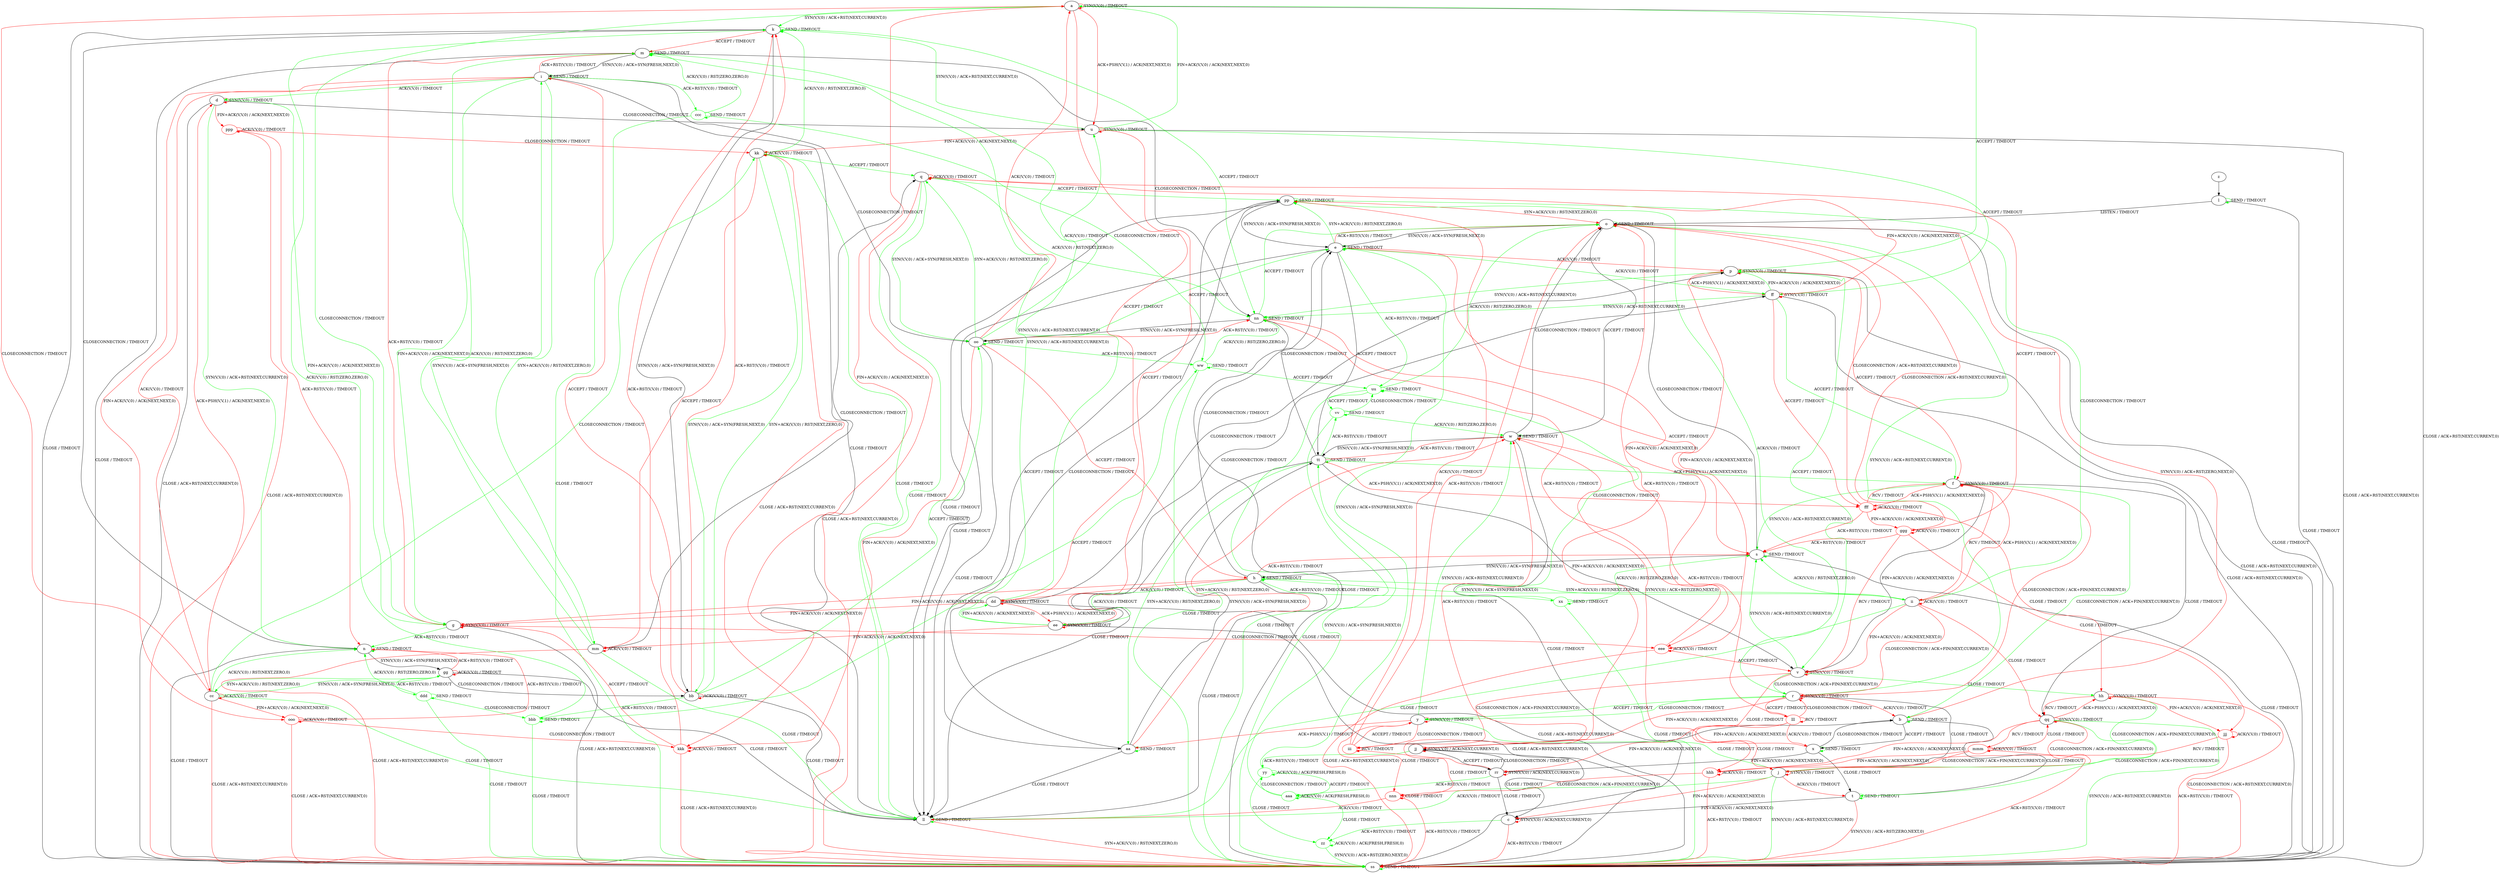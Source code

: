 digraph "" {
	graph ["Incoming time"=2.054276704788208,
		"Outgoing time"=3.1381335258483887,
		Output="{'States': 68, 'Transitions': 1023, 'Filename': '../results/tcp/TCP_Linux_Server-TCP_FreeBSD_Server-yices-2.dot'}",
		Reference="{'States': 58, 'Transitions': 685, 'Filename': '../subjects/tcp/TCP_Linux_Server.dot'}",
		Solver=yices,
		Updated="{'States': 56, 'Transitions': 716, 'Filename': '../subjects/tcp/TCP_FreeBSD_Server.dot'}",
		"f-measure"=0.5396145610278372,
		precision=0.5279329608938548,
		recall=0.5518248175182482
	];
	a -> a [key=0,
	color=red,
	label="SYN(V,V,0) / TIMEOUT"];
a -> k [key=0,
color=green,
label="SYN(V,V,0) / ACK+RST(NEXT,CURRENT,0)"];
a -> p [key=0,
color=green,
label="ACCEPT / TIMEOUT"];
a -> u [key=0,
color=red,
label="ACK+PSH(V,V,1) / ACK(NEXT,NEXT,0)"];
a -> dd [key=0,
color=red,
label="ACCEPT / TIMEOUT"];
a -> ss [key=0,
label="CLOSE / ACK+RST(NEXT,CURRENT,0)"];
kkk [color=red];
a -> kkk [key=0,
color=red,
label="FIN+ACK(V,V,0) / ACK(NEXT,NEXT,0)"];
b -> b [key=0,
color=green,
label="SEND / TIMEOUT"];
b -> o [key=0,
color=red,
label="SYN(V,V,0) / ACK+RST(ZERO,NEXT,0)"];
b -> t [key=0,
label="CLOSE / TIMEOUT"];
b -> x [key=0,
label="ACCEPT / TIMEOUT"];
b -> jj [key=0,
label="FIN+ACK(V,V,0) / ACK(NEXT,NEXT,0)"];
c -> c [key=0,
color=red,
label="SYN(V,V,0) / ACK(NEXT,CURRENT,0)"];
c -> ss [key=0,
color=red,
label="ACK+RST(V,V,0) / TIMEOUT"];
zz [color=green];
c -> zz [key=0,
color=green,
label="ACK+RST(V,V,0) / TIMEOUT"];
d -> d [key=0,
color=red,
label="SYN(V,V,0) / TIMEOUT"];
d -> g [key=0,
color=green,
label="FIN+ACK(V,V,0) / ACK(NEXT,NEXT,0)"];
d -> n [key=0,
color=green,
label="SYN(V,V,0) / ACK+RST(NEXT,CURRENT,0)"];
d -> u [key=0,
label="CLOSECONNECTION / TIMEOUT"];
d -> ss [key=0,
label="CLOSE / ACK+RST(NEXT,CURRENT,0)"];
ppp [color=red];
d -> ppp [key=0,
color=red,
label="FIN+ACK(V,V,0) / ACK(NEXT,NEXT,0)"];
e -> e [key=0,
color=green,
label="SEND / TIMEOUT"];
e -> o [key=0,
color=red,
label="ACK+RST(V,V,0) / TIMEOUT"];
e -> p [key=0,
color=red,
label="ACK(V,V,0) / TIMEOUT"];
e -> ff [key=0,
color=green,
label="ACK(V,V,0) / TIMEOUT"];
e -> ll [key=0,
label="CLOSE / TIMEOUT"];
e -> pp [key=0,
color=green,
label="SYN+ACK(V,V,0) / RST(NEXT,ZERO,0)"];
e -> tt [key=0,
label="ACCEPT / TIMEOUT"];
uu [color=green];
e -> uu [key=0,
color=green,
label="ACK+RST(V,V,0) / TIMEOUT"];
eee [color=red];
e -> eee [key=0,
color=red,
label="FIN+ACK(V,V,0) / ACK(NEXT,NEXT,0)"];
f -> b [key=0,
color=green,
label="CLOSECONNECTION / ACK+FIN(NEXT,CURRENT,0)"];
f -> f [key=0,
color=red,
label="SYN(V,V,0) / TIMEOUT"];
f -> r [key=0,
color=red,
label="CLOSECONNECTION / ACK+FIN(NEXT,CURRENT,0)"];
f -> s [key=0,
color=green,
label="SYN(V,V,0) / ACK+RST(NEXT,CURRENT,0)"];
f -> v [key=0,
label="FIN+ACK(V,V,0) / ACK(NEXT,NEXT,0)"];
f -> ii [key=0,
color=red,
label="RCV / TIMEOUT"];
f -> qq [key=0,
label="CLOSE / TIMEOUT"];
fff [color=red];
f -> fff [key=0,
color=red,
label="ACK+PSH(V,V,1) / ACK(NEXT,NEXT,0)"];
g -> a [key=0,
color=green,
label="CLOSECONNECTION / TIMEOUT"];
g -> g [key=0,
color=red,
label="SYN(V,V,0) / TIMEOUT"];
g -> m [key=0,
color=red,
label="ACK+RST(V,V,0) / TIMEOUT"];
g -> n [key=0,
color=green,
label="ACK+RST(V,V,0) / TIMEOUT"];
g -> ss [key=0,
label="CLOSE / ACK+RST(NEXT,CURRENT,0)"];
g -> eee [key=0,
color=red,
label="CLOSECONNECTION / TIMEOUT"];
h -> e [key=0,
label="CLOSECONNECTION / TIMEOUT"];
h -> g [key=0,
color=red,
label="FIN+ACK(V,V,0) / ACK(NEXT,NEXT,0)"];
h -> h [key=0,
color=green,
label="SEND / TIMEOUT"];
h -> s [key=0,
color=red,
label="ACK+RST(V,V,0) / TIMEOUT"];
h -> dd [key=0,
color=red,
label="ACK(V,V,0) / TIMEOUT"];
h -> ee [key=0,
color=green,
label="ACK(V,V,0) / TIMEOUT"];
h -> ii [key=0,
color=green,
label="SYN+ACK(V,V,0) / RST(NEXT,ZERO,0)"];
h -> ll [key=0,
label="CLOSE / TIMEOUT"];
xx [color=green];
h -> xx [key=0,
color=green,
label="ACK+RST(V,V,0) / TIMEOUT"];
i -> d [key=0,
color=green,
label="ACK(V,V,0) / TIMEOUT"];
i -> g [key=0,
color=green,
label="FIN+ACK(V,V,0) / ACK(NEXT,NEXT,0)"];
i -> i [key=0,
color=green,
label="SEND / TIMEOUT"];
i -> m [key=0,
color=red,
label="ACK+RST(V,V,0) / TIMEOUT"];
i -> cc [key=0,
color=red,
label="ACK(V,V,0) / TIMEOUT"];
i -> ll [key=0,
label="CLOSE / TIMEOUT"];
i -> mm [key=0,
color=green,
label="SYN+ACK(V,V,0) / RST(NEXT,ZERO,0)"];
i -> oo [key=0,
label="CLOSECONNECTION / TIMEOUT"];
ccc [color=green];
i -> ccc [key=0,
color=green,
label="ACK+RST(V,V,0) / TIMEOUT"];
ooo [color=red];
i -> ooo [key=0,
color=red,
label="FIN+ACK(V,V,0) / ACK(NEXT,NEXT,0)"];
j -> c [key=0,
color=red,
label="FIN+ACK(V,V,0) / ACK(NEXT,NEXT,0)"];
j -> j [key=0,
color=red,
label="SYN(V,V,0) / TIMEOUT"];
j -> t [key=0,
color=red,
label="ACK(V,V,0) / TIMEOUT"];
j -> ll [key=0,
color=green,
label="ACK(V,V,0) / TIMEOUT"];
j -> ss [key=0,
color=green,
label="SYN(V,V,0) / ACK+RST(NEXT,CURRENT,0)"];
k -> k [key=0,
color=green,
label="SEND / TIMEOUT"];
k -> m [key=0,
color=red,
label="ACCEPT / TIMEOUT"];
k -> bb [key=0,
label="SYN(V,V,0) / ACK+SYN(FRESH,NEXT,0)"];
k -> nn [key=0,
color=green,
label="ACCEPT / TIMEOUT"];
k -> ss [key=0,
label="CLOSE / TIMEOUT"];
l -> l [key=0,
color=green,
label="SEND / TIMEOUT"];
l -> o [key=0,
label="LISTEN / TIMEOUT"];
l -> ss [key=0,
label="CLOSE / TIMEOUT"];
m -> i [key=0,
label="SYN(V,V,0) / ACK+SYN(FRESH,NEXT,0)"];
m -> m [key=0,
color=green,
label="SEND / TIMEOUT"];
m -> nn [key=0,
label="CLOSECONNECTION / TIMEOUT"];
m -> ss [key=0,
label="CLOSE / TIMEOUT"];
n -> k [key=0,
label="CLOSECONNECTION / TIMEOUT"];
n -> n [key=0,
color=green,
label="SEND / TIMEOUT"];
n -> gg [key=0,
label="SYN(V,V,0) / ACK+SYN(FRESH,NEXT,0)"];
n -> ss [key=0,
label="CLOSE / TIMEOUT"];
o -> e [key=0,
label="SYN(V,V,0) / ACK+SYN(FRESH,NEXT,0)"];
o -> o [key=0,
color=green,
label="SEND / TIMEOUT"];
o -> w [key=0,
label="ACCEPT / TIMEOUT"];
o -> ss [key=0,
label="CLOSE / TIMEOUT"];
p -> f [key=0,
color=red,
label="ACCEPT / TIMEOUT"];
p -> p [key=0,
color=red,
label="SYN(V,V,0) / TIMEOUT"];
p -> v [key=0,
color=green,
label="ACCEPT / TIMEOUT"];
p -> ff [key=0,
color=red,
label="ACK+PSH(V,V,1) / ACK(NEXT,NEXT,0)"];
p -> nn [key=0,
color=green,
label="SYN(V,V,0) / ACK+RST(NEXT,CURRENT,0)"];
p -> ss [key=0,
label="CLOSE / ACK+RST(NEXT,CURRENT,0)"];
p -> eee [key=0,
color=red,
label="FIN+ACK(V,V,0) / ACK(NEXT,NEXT,0)"];
q -> q [key=0,
color=red,
label="ACK(V,V,0) / TIMEOUT"];
q -> ll [key=0,
color=green,
label="CLOSE / TIMEOUT"];
q -> nn [key=0,
color=green,
label="ACK(V,V,0) / RST(NEXT,ZERO,0)"];
q -> oo [key=0,
color=green,
label="SYN(V,V,0) / ACK+SYN(FRESH,NEXT,0)"];
q -> pp [key=0,
color=green,
label="ACCEPT / TIMEOUT"];
q -> ss [key=0,
color=red,
label="CLOSE / ACK+RST(NEXT,CURRENT,0)"];
ggg [color=red];
q -> ggg [key=0,
color=red,
label="ACCEPT / TIMEOUT"];
r -> b [key=0,
color=red,
label="ACK(V,V,0) / TIMEOUT"];
r -> j [key=0,
label="CLOSE / TIMEOUT"];
r -> o [key=0,
color=green,
label="SYN(V,V,0) / ACK+RST(NEXT,CURRENT,0)"];
r -> r [key=0,
color=red,
label="SYN(V,V,0) / TIMEOUT"];
r -> y [key=0,
color=green,
label="ACCEPT / TIMEOUT"];
r -> jj [key=0,
color=red,
label="FIN+ACK(V,V,0) / ACK(NEXT,NEXT,0)"];
r -> pp [key=0,
color=green,
label="ACK(V,V,0) / TIMEOUT"];
lll [color=red];
r -> lll [key=0,
color=red,
label="ACCEPT / TIMEOUT"];
s -> h [key=0,
label="SYN(V,V,0) / ACK+SYN(FRESH,NEXT,0)"];
s -> o [key=0,
label="CLOSECONNECTION / TIMEOUT"];
s -> s [key=0,
color=green,
label="SEND / TIMEOUT"];
s -> ss [key=0,
label="CLOSE / TIMEOUT"];
t -> c [key=0,
label="FIN+ACK(V,V,0) / ACK(NEXT,NEXT,0)"];
t -> t [key=0,
color=green,
label="SEND / TIMEOUT"];
t -> ss [key=0,
color=red,
label="SYN(V,V,0) / ACK+RST(ZERO,NEXT,0)"];
u -> a [key=0,
color=green,
label="FIN+ACK(V,V,0) / ACK(NEXT,NEXT,0)"];
u -> k [key=0,
color=green,
label="SYN(V,V,0) / ACK+RST(NEXT,CURRENT,0)"];
u -> u [key=0,
color=red,
label="SYN(V,V,0) / TIMEOUT"];
u -> ee [key=0,
color=red,
label="ACCEPT / TIMEOUT"];
u -> ff [key=0,
color=green,
label="ACCEPT / TIMEOUT"];
u -> kk [key=0,
color=red,
label="FIN+ACK(V,V,0) / ACK(NEXT,NEXT,0)"];
u -> ss [key=0,
label="CLOSE / ACK+RST(NEXT,CURRENT,0)"];
v -> r [key=0,
color=green,
label="CLOSECONNECTION / ACK+FIN(NEXT,CURRENT,0)"];
v -> s [key=0,
color=green,
label="SYN(V,V,0) / ACK+RST(NEXT,CURRENT,0)"];
v -> v [key=0,
color=red,
label="SYN(V,V,0) / TIMEOUT"];
v -> hh [key=0,
color=green,
label="CLOSE / TIMEOUT"];
hhh [color=red];
v -> hhh [key=0,
color=red,
label="CLOSE / TIMEOUT"];
iii [color=red];
v -> iii [key=0,
color=red,
label="CLOSECONNECTION / ACK+FIN(NEXT,CURRENT,0)"];
w -> o [key=0,
label="CLOSECONNECTION / TIMEOUT"];
w -> w [key=0,
color=green,
label="SEND / TIMEOUT"];
w -> ss [key=0,
label="CLOSE / TIMEOUT"];
w -> tt [key=0,
label="SYN(V,V,0) / ACK+SYN(FRESH,NEXT,0)"];
x -> b [key=0,
label="CLOSECONNECTION / TIMEOUT"];
x -> t [key=0,
label="CLOSE / TIMEOUT"];
x -> w [key=0,
color=red,
label="SYN(V,V,0) / ACK+RST(ZERO,NEXT,0)"];
x -> x [key=0,
color=green,
label="SEND / TIMEOUT"];
x -> rr [key=0,
label="FIN+ACK(V,V,0) / ACK(NEXT,NEXT,0)"];
y -> j [key=0,
color=green,
label="CLOSE / TIMEOUT"];
y -> r [key=0,
color=green,
label="CLOSECONNECTION / TIMEOUT"];
y -> w [key=0,
color=green,
label="SYN(V,V,0) / ACK+RST(NEXT,CURRENT,0)"];
y -> y [key=0,
color=red,
label="SYN(V,V,0) / TIMEOUT"];
y -> aa [key=0,
color=red,
label="ACK+PSH(V,V,1) / TIMEOUT"];
y -> iii [key=0,
color=red,
label="CLOSECONNECTION / TIMEOUT"];
nnn [color=red];
y -> nnn [key=0,
color=red,
label="CLOSE / TIMEOUT"];
z -> l [key=0];
aa -> w [key=0,
color=red,
label="SYN+ACK(V,V,0) / RST(NEXT,ZERO,0)"];
aa -> aa [key=0,
color=green,
label="SEND / TIMEOUT"];
aa -> ll [key=0,
label="CLOSE / TIMEOUT"];
aa -> pp [key=0,
label="CLOSECONNECTION / TIMEOUT"];
aa -> tt [key=0,
label="SYN(V,V,0) / ACK+SYN(FRESH,NEXT,0)"];
bb -> i [key=0,
color=red,
label="ACCEPT / TIMEOUT"];
bb -> k [key=0,
color=red,
label="ACK+RST(V,V,0) / TIMEOUT"];
bb -> bb [key=0,
color=red,
label="ACK(V,V,0) / TIMEOUT"];
bb -> kk [key=0,
color=green,
label="SYN+ACK(V,V,0) / RST(NEXT,ZERO,0)"];
bb -> ll [key=0,
label="CLOSE / TIMEOUT"];
bb -> oo [key=0,
color=green,
label="ACCEPT / TIMEOUT"];
bbb [color=green];
bb -> bbb [key=0,
color=green,
label="ACK+RST(V,V,0) / TIMEOUT"];
cc -> a [key=0,
color=red,
label="CLOSECONNECTION / TIMEOUT"];
cc -> d [key=0,
color=red,
label="ACK+PSH(V,V,1) / ACK(NEXT,NEXT,0)"];
cc -> n [key=0,
color=green,
label="ACK(V,V,0) / RST(NEXT,ZERO,0)"];
cc -> cc [key=0,
color=red,
label="ACK(V,V,0) / TIMEOUT"];
cc -> gg [key=0,
color=green,
label="SYN(V,V,0) / ACK+SYN(FRESH,NEXT,0)"];
cc -> kk [key=0,
color=green,
label="CLOSECONNECTION / TIMEOUT"];
cc -> ll [key=0,
color=green,
label="CLOSE / TIMEOUT"];
cc -> ss [key=0,
color=red,
label="CLOSE / ACK+RST(NEXT,CURRENT,0)"];
cc -> ooo [key=0,
color=red,
label="FIN+ACK(V,V,0) / ACK(NEXT,NEXT,0)"];
dd -> g [key=0,
color=red,
label="FIN+ACK(V,V,0) / ACK(NEXT,NEXT,0)"];
dd -> m [key=0,
color=green,
label="SYN(V,V,0) / ACK+RST(NEXT,CURRENT,0)"];
dd -> p [key=0,
label="CLOSECONNECTION / TIMEOUT"];
dd -> dd [key=0,
color=red,
label="SYN(V,V,0) / TIMEOUT"];
dd -> ee [key=0,
color=red,
label="ACK+PSH(V,V,1) / ACK(NEXT,NEXT,0)"];
dd -> ss [key=0,
label="CLOSE / ACK+RST(NEXT,CURRENT,0)"];
ee -> m [key=0,
color=green,
label="SYN(V,V,0) / ACK+RST(NEXT,CURRENT,0)"];
ee -> dd [key=0,
color=green,
label="FIN+ACK(V,V,0) / ACK(NEXT,NEXT,0)"];
ee -> ee [key=0,
color=red,
label="SYN(V,V,0) / TIMEOUT"];
ee -> ff [key=0,
label="CLOSECONNECTION / TIMEOUT"];
ee -> mm [key=0,
color=red,
label="FIN+ACK(V,V,0) / ACK(NEXT,NEXT,0)"];
ee -> ss [key=0,
label="CLOSE / ACK+RST(NEXT,CURRENT,0)"];
ff -> f [key=0,
color=green,
label="ACCEPT / TIMEOUT"];
ff -> p [key=0,
color=green,
label="FIN+ACK(V,V,0) / ACK(NEXT,NEXT,0)"];
ff -> q [key=0,
color=red,
label="FIN+ACK(V,V,0) / ACK(NEXT,NEXT,0)"];
ff -> ff [key=0,
color=red,
label="SYN(V,V,0) / TIMEOUT"];
ff -> nn [key=0,
color=green,
label="SYN(V,V,0) / ACK+RST(NEXT,CURRENT,0)"];
ff -> ss [key=0,
label="CLOSE / ACK+RST(NEXT,CURRENT,0)"];
ff -> fff [key=0,
color=red,
label="ACCEPT / TIMEOUT"];
gg -> n [key=0,
color=red,
label="ACK+RST(V,V,0) / TIMEOUT"];
gg -> bb [key=0,
label="CLOSECONNECTION / TIMEOUT"];
gg -> cc [key=0,
color=green,
label="SYN+ACK(V,V,0) / RST(NEXT,ZERO,0)"];
gg -> gg [key=0,
color=red,
label="ACK(V,V,0) / TIMEOUT"];
gg -> ll [key=0,
label="CLOSE / TIMEOUT"];
ddd [color=green];
gg -> ddd [key=0,
color=green,
label="ACK+RST(V,V,0) / TIMEOUT"];
hh -> j [key=0,
color=green,
label="CLOSECONNECTION / ACK+FIN(NEXT,CURRENT,0)"];
hh -> hh [key=0,
color=red,
label="SYN(V,V,0) / TIMEOUT"];
hh -> qq [key=0,
color=red,
label="RCV / TIMEOUT"];
hh -> ss [key=0,
color=red,
label="CLOSECONNECTION / ACK+RST(NEXT,CURRENT,0)"];
jjj [color=red];
hh -> jjj [key=0,
color=red,
label="FIN+ACK(V,V,0) / ACK(NEXT,NEXT,0)"];
ii -> f [key=0,
color=red,
label="ACK+PSH(V,V,1) / ACK(NEXT,NEXT,0)"];
ii -> h [key=0,
color=green,
label="SYN(V,V,0) / ACK+SYN(FRESH,NEXT,0)"];
ii -> r [key=0,
color=red,
label="CLOSECONNECTION / ACK+FIN(NEXT,CURRENT,0)"];
ii -> s [key=0,
color=green,
label="ACK(V,V,0) / RST(NEXT,ZERO,0)"];
ii -> v [key=0,
color=red,
label="FIN+ACK(V,V,0) / ACK(NEXT,NEXT,0)"];
ii -> ii [key=0,
color=red,
label="ACK(V,V,0) / TIMEOUT"];
ii -> ll [key=0,
color=green,
label="CLOSE / TIMEOUT"];
ii -> pp [key=0,
color=green,
label="CLOSECONNECTION / TIMEOUT"];
ii -> qq [key=0,
color=red,
label="CLOSE / TIMEOUT"];
jj -> c [key=0,
label="CLOSE / TIMEOUT"];
jj -> o [key=0,
color=red,
label="ACK+RST(V,V,0) / TIMEOUT"];
jj -> jj [key=0,
color=red,
label="SYN(V,V,0) / ACK(NEXT,CURRENT,0)"];
jj -> rr [key=0,
label="ACCEPT / TIMEOUT"];
yy [color=green];
jj -> yy [key=0,
color=green,
label="ACK+RST(V,V,0) / TIMEOUT"];
kk -> k [key=0,
color=green,
label="ACK(V,V,0) / RST(NEXT,ZERO,0)"];
kk -> q [key=0,
color=green,
label="ACCEPT / TIMEOUT"];
kk -> bb [key=0,
color=green,
label="SYN(V,V,0) / ACK+SYN(FRESH,NEXT,0)"];
kk -> kk [key=0,
color=red,
label="ACK(V,V,0) / TIMEOUT"];
kk -> ll [key=0,
color=green,
label="CLOSE / TIMEOUT"];
kk -> mm [key=0,
color=red,
label="ACCEPT / TIMEOUT"];
kk -> ss [key=0,
color=red,
label="CLOSE / ACK+RST(NEXT,CURRENT,0)"];
ll -> ll [key=0,
color=green,
label="SEND / TIMEOUT"];
ll -> ss [key=0,
color=red,
label="SYN+ACK(V,V,0) / RST(NEXT,ZERO,0)"];
mm -> i [key=0,
color=green,
label="SYN(V,V,0) / ACK+SYN(FRESH,NEXT,0)"];
mm -> m [key=0,
color=green,
label="ACK(V,V,0) / RST(NEXT,ZERO,0)"];
mm -> q [key=0,
label="CLOSECONNECTION / TIMEOUT"];
mm -> ll [key=0,
color=green,
label="CLOSE / TIMEOUT"];
mm -> mm [key=0,
color=red,
label="ACK(V,V,0) / TIMEOUT"];
mm -> ss [key=0,
color=red,
label="CLOSE / ACK+RST(NEXT,CURRENT,0)"];
nn -> o [key=0,
color=green,
label="ACCEPT / TIMEOUT"];
nn -> s [key=0,
color=red,
label="ACCEPT / TIMEOUT"];
nn -> nn [key=0,
color=green,
label="SEND / TIMEOUT"];
nn -> oo [key=0,
label="SYN(V,V,0) / ACK+SYN(FRESH,NEXT,0)"];
nn -> ss [key=0,
label="CLOSE / TIMEOUT"];
oo -> a [key=0,
color=red,
label="ACK(V,V,0) / TIMEOUT"];
oo -> e [key=0,
color=green,
label="ACCEPT / TIMEOUT"];
oo -> h [key=0,
color=red,
label="ACCEPT / TIMEOUT"];
oo -> q [key=0,
color=green,
label="SYN+ACK(V,V,0) / RST(NEXT,ZERO,0)"];
oo -> u [key=0,
color=green,
label="ACK(V,V,0) / TIMEOUT"];
oo -> ll [key=0,
label="CLOSE / TIMEOUT"];
oo -> nn [key=0,
color=red,
label="ACK+RST(V,V,0) / TIMEOUT"];
oo -> oo [key=0,
color=green,
label="SEND / TIMEOUT"];
ww [color=green];
oo -> ww [key=0,
color=green,
label="ACK+RST(V,V,0) / TIMEOUT"];
oo -> kkk [key=0,
color=red,
label="FIN+ACK(V,V,0) / ACK(NEXT,NEXT,0)"];
pp -> e [key=0,
label="SYN(V,V,0) / ACK+SYN(FRESH,NEXT,0)"];
pp -> o [key=0,
color=red,
label="SYN+ACK(V,V,0) / RST(NEXT,ZERO,0)"];
pp -> aa [key=0,
label="ACCEPT / TIMEOUT"];
pp -> ll [key=0,
label="CLOSE / TIMEOUT"];
pp -> pp [key=0,
color=green,
label="SEND / TIMEOUT"];
qq -> j [key=0,
color=red,
label="CLOSECONNECTION / ACK+FIN(NEXT,CURRENT,0)"];
qq -> t [key=0,
color=green,
label="CLOSECONNECTION / ACK+FIN(NEXT,CURRENT,0)"];
qq -> hh [key=0,
color=red,
label="ACK+PSH(V,V,1) / ACK(NEXT,NEXT,0)"];
qq -> qq [key=0,
color=red,
label="SYN(V,V,0) / TIMEOUT"];
qq -> ss [key=0,
color=green,
label="SYN(V,V,0) / ACK+RST(NEXT,CURRENT,0)"];
qq -> hhh [key=0,
color=red,
label="FIN+ACK(V,V,0) / ACK(NEXT,NEXT,0)"];
mmm [color=red];
qq -> mmm [key=0,
color=red,
label="RCV / TIMEOUT"];
rr -> c [key=0,
label="CLOSE / TIMEOUT"];
rr -> w [key=0,
color=red,
label="ACK+RST(V,V,0) / TIMEOUT"];
rr -> jj [key=0,
label="CLOSECONNECTION / TIMEOUT"];
rr -> rr [key=0,
color=red,
label="SYN(V,V,0) / ACK(NEXT,CURRENT,0)"];
aaa [color=green];
rr -> aaa [key=0,
color=green,
label="ACK+RST(V,V,0) / TIMEOUT"];
ss -> ss [key=0,
color=green,
label="SEND / TIMEOUT"];
tt -> e [key=0,
label="CLOSECONNECTION / TIMEOUT"];
tt -> f [key=0,
color=green,
label="ACK+PSH(V,V,1) / ACK(NEXT,NEXT,0)"];
tt -> v [key=0,
label="FIN+ACK(V,V,0) / ACK(NEXT,NEXT,0)"];
tt -> w [key=0,
color=red,
label="ACK+RST(V,V,0) / TIMEOUT"];
tt -> aa [key=0,
color=green,
label="SYN+ACK(V,V,0) / RST(NEXT,ZERO,0)"];
tt -> ll [key=0,
label="CLOSE / TIMEOUT"];
tt -> tt [key=0,
color=green,
label="SEND / TIMEOUT"];
vv [color=green];
tt -> vv [key=0,
color=green,
label="ACK+RST(V,V,0) / TIMEOUT"];
tt -> fff [key=0,
color=red,
label="ACK+PSH(V,V,1) / ACK(NEXT,NEXT,0)"];
uu -> o [key=0,
color=green,
label="ACK(V,V,0) / RST(ZERO,ZERO,0)"];
uu -> ss [key=0,
color=green,
label="CLOSE / TIMEOUT"];
uu -> uu [key=0,
color=green,
label="SEND / TIMEOUT"];
uu -> vv [key=0,
color=green,
label="ACCEPT / TIMEOUT"];
vv -> w [key=0,
color=green,
label="ACK(V,V,0) / RST(ZERO,ZERO,0)"];
vv -> ss [key=0,
color=green,
label="CLOSE / TIMEOUT"];
vv -> uu [key=0,
color=green,
label="CLOSECONNECTION / TIMEOUT"];
vv -> vv [key=0,
color=green,
label="SEND / TIMEOUT"];
ww -> nn [key=0,
color=green,
label="ACK(V,V,0) / RST(ZERO,ZERO,0)"];
ww -> ss [key=0,
color=green,
label="CLOSE / TIMEOUT"];
ww -> uu [key=0,
color=green,
label="ACCEPT / TIMEOUT"];
ww -> ww [key=0,
color=green,
label="SEND / TIMEOUT"];
xx -> s [key=0,
color=green,
label="ACK(V,V,0) / RST(ZERO,ZERO,0)"];
xx -> ss [key=0,
color=green,
label="CLOSE / TIMEOUT"];
xx -> uu [key=0,
color=green,
label="CLOSECONNECTION / TIMEOUT"];
xx -> xx [key=0,
color=green,
label="SEND / TIMEOUT"];
yy -> e [key=0,
color=green,
label="SYN(V,V,0) / ACK+SYN(FRESH,NEXT,0)"];
yy -> yy [key=0,
color=green,
label="ACK(V,V,0) / ACK(FRESH,FRESH,0)"];
yy -> zz [key=0,
color=green,
label="CLOSE / TIMEOUT"];
yy -> aaa [key=0,
color=green,
label="ACCEPT / TIMEOUT"];
zz -> ss [key=0,
color=green,
label="SYN(V,V,0) / ACK+RST(ZERO,NEXT,0)"];
zz -> zz [key=0,
color=green,
label="ACK(V,V,0) / ACK(FRESH,FRESH,0)"];
aaa -> tt [key=0,
color=green,
label="SYN(V,V,0) / ACK+SYN(FRESH,NEXT,0)"];
aaa -> yy [key=0,
color=green,
label="CLOSECONNECTION / TIMEOUT"];
aaa -> zz [key=0,
color=green,
label="CLOSE / TIMEOUT"];
aaa -> aaa [key=0,
color=green,
label="ACK(V,V,0) / ACK(FRESH,FRESH,0)"];
bbb -> k [key=0,
color=green,
label="ACK(V,V,0) / RST(ZERO,ZERO,0)"];
bbb -> ss [key=0,
color=green,
label="CLOSE / TIMEOUT"];
bbb -> ww [key=0,
color=green,
label="ACCEPT / TIMEOUT"];
bbb -> bbb [key=0,
color=green,
label="SEND / TIMEOUT"];
ccc -> m [key=0,
color=green,
label="ACK(V,V,0) / RST(ZERO,ZERO,0)"];
ccc -> ss [key=0,
color=green,
label="CLOSE / TIMEOUT"];
ccc -> ww [key=0,
color=green,
label="CLOSECONNECTION / TIMEOUT"];
ccc -> ccc [key=0,
color=green,
label="SEND / TIMEOUT"];
ddd -> n [key=0,
color=green,
label="ACK(V,V,0) / RST(ZERO,ZERO,0)"];
ddd -> ss [key=0,
color=green,
label="CLOSE / TIMEOUT"];
ddd -> bbb [key=0,
color=green,
label="CLOSECONNECTION / TIMEOUT"];
ddd -> ddd [key=0,
color=green,
label="SEND / TIMEOUT"];
eee -> v [key=0,
color=red,
label="ACCEPT / TIMEOUT"];
eee -> nn [key=0,
color=red,
label="ACK+RST(V,V,0) / TIMEOUT"];
eee -> ss [key=0,
color=red,
label="CLOSE / ACK+RST(NEXT,CURRENT,0)"];
eee -> eee [key=0,
color=red,
label="ACK(V,V,0) / TIMEOUT"];
fff -> f [key=0,
color=red,
label="RCV / TIMEOUT"];
fff -> o [key=0,
color=red,
label="CLOSECONNECTION / ACK+RST(NEXT,CURRENT,0)"];
fff -> s [key=0,
color=red,
label="ACK+RST(V,V,0) / TIMEOUT"];
fff -> hh [key=0,
color=red,
label="CLOSE / TIMEOUT"];
fff -> fff [key=0,
color=red,
label="ACK(V,V,0) / TIMEOUT"];
fff -> ggg [key=0,
color=red,
label="FIN+ACK(V,V,0) / ACK(NEXT,NEXT,0)"];
ggg -> o [key=0,
color=red,
label="CLOSECONNECTION / ACK+RST(NEXT,CURRENT,0)"];
ggg -> s [key=0,
color=red,
label="ACK+RST(V,V,0) / TIMEOUT"];
ggg -> v [key=0,
color=red,
label="RCV / TIMEOUT"];
ggg -> ggg [key=0,
color=red,
label="ACK(V,V,0) / TIMEOUT"];
ggg -> jjj [key=0,
color=red,
label="CLOSE / TIMEOUT"];
hhh -> ss [key=0,
color=red,
label="ACK+RST(V,V,0) / TIMEOUT"];
hhh -> hhh [key=0,
color=red,
label="ACK(V,V,0) / TIMEOUT"];
hhh -> nnn [key=0,
color=red,
label="CLOSECONNECTION / ACK+FIN(NEXT,CURRENT,0)"];
iii -> o [key=0,
color=red,
label="ACK+RST(V,V,0) / TIMEOUT"];
iii -> y [key=0,
color=red,
label="ACCEPT / TIMEOUT"];
iii -> pp [key=0,
color=red,
label="ACK(V,V,0) / TIMEOUT"];
iii -> iii [key=0,
color=red,
label="RCV / TIMEOUT"];
iii -> nnn [key=0,
color=red,
label="CLOSE / TIMEOUT"];
jjj -> ss [key=0,
color=red,
label="ACK+RST(V,V,0) / TIMEOUT"];
jjj -> hhh [key=0,
color=red,
label="RCV / TIMEOUT"];
jjj -> jjj [key=0,
color=red,
label="ACK(V,V,0) / TIMEOUT"];
kkk -> g [key=0,
color=red,
label="ACCEPT / TIMEOUT"];
kkk -> k [key=0,
color=red,
label="ACK+RST(V,V,0) / TIMEOUT"];
kkk -> ss [key=0,
color=red,
label="CLOSE / ACK+RST(NEXT,CURRENT,0)"];
kkk -> kkk [key=0,
color=red,
label="ACK(V,V,0) / TIMEOUT"];
lll -> j [key=0,
color=red,
label="CLOSE / TIMEOUT"];
lll -> r [key=0,
color=red,
label="CLOSECONNECTION / TIMEOUT"];
lll -> w [key=0,
color=red,
label="ACK+RST(V,V,0) / TIMEOUT"];
lll -> x [key=0,
color=red,
label="ACK(V,V,0) / TIMEOUT"];
lll -> rr [key=0,
color=red,
label="FIN+ACK(V,V,0) / ACK(NEXT,NEXT,0)"];
lll -> lll [key=0,
color=red,
label="RCV / TIMEOUT"];
mmm -> j [key=0,
color=red,
label="CLOSECONNECTION / ACK+FIN(NEXT,CURRENT,0)"];
mmm -> qq [key=0,
color=red,
label="CLOSE / TIMEOUT"];
mmm -> ss [key=0,
color=red,
label="ACK+RST(V,V,0) / TIMEOUT"];
mmm -> hhh [key=0,
color=red,
label="FIN+ACK(V,V,0) / ACK(NEXT,NEXT,0)"];
mmm -> mmm [key=0,
color=red,
label="ACK(V,V,0) / TIMEOUT"];
nnn -> ll [key=0,
color=red,
label="ACK(V,V,0) / TIMEOUT"];
nnn -> ss [key=0,
color=red,
label="ACK+RST(V,V,0) / TIMEOUT"];
nnn -> nnn [key=0,
color=red,
label="CLOSE / TIMEOUT"];
ooo -> n [key=0,
color=red,
label="ACK+RST(V,V,0) / TIMEOUT"];
ooo -> ss [key=0,
color=red,
label="CLOSE / ACK+RST(NEXT,CURRENT,0)"];
ooo -> kkk [key=0,
color=red,
label="CLOSECONNECTION / TIMEOUT"];
ooo -> ooo [key=0,
color=red,
label="ACK(V,V,0) / TIMEOUT"];
ppp -> n [key=0,
color=red,
label="ACK+RST(V,V,0) / TIMEOUT"];
ppp -> kk [key=0,
color=red,
label="CLOSECONNECTION / TIMEOUT"];
ppp -> ss [key=0,
color=red,
label="CLOSE / ACK+RST(NEXT,CURRENT,0)"];
ppp -> ppp [key=0,
color=red,
label="ACK(V,V,0) / TIMEOUT"];
}
